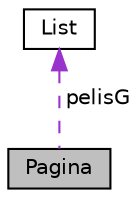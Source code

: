 digraph "Pagina"
{
  edge [fontname="Helvetica",fontsize="10",labelfontname="Helvetica",labelfontsize="10"];
  node [fontname="Helvetica",fontsize="10",shape=record];
  Node1 [label="Pagina",height=0.2,width=0.4,color="black", fillcolor="grey75", style="filled", fontcolor="black"];
  Node2 -> Node1 [dir="back",color="darkorchid3",fontsize="10",style="dashed",label=" pelisG" ,fontname="Helvetica"];
  Node2 [label="List",height=0.2,width=0.4,color="black", fillcolor="white", style="filled",URL="$classList.html",tooltip="Clase Lista, define la estructura de datos de lista enlazada en la cual se van a almacenar Peliculas..."];
}
